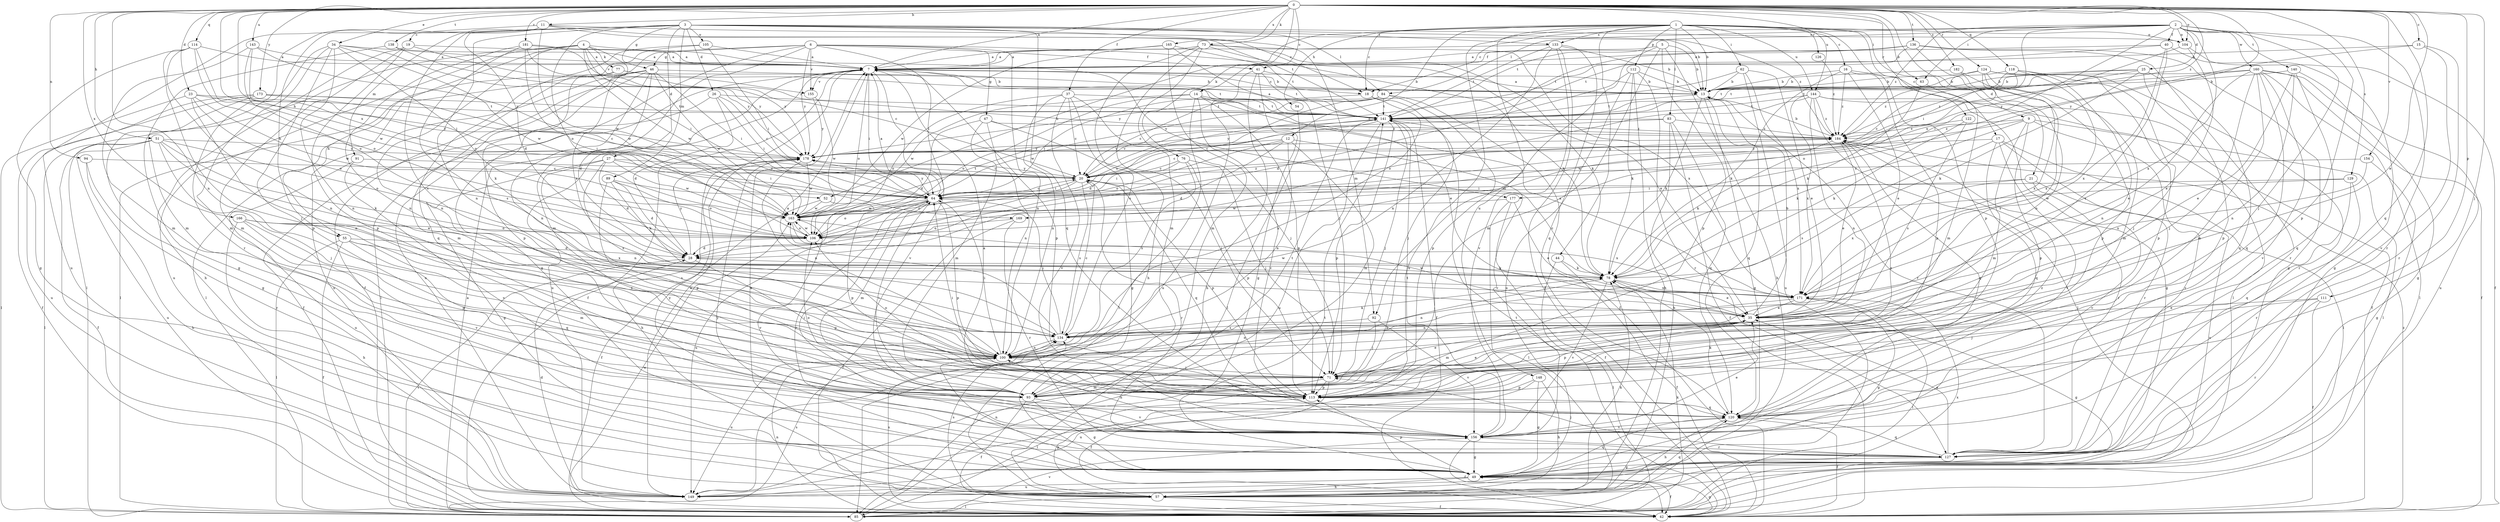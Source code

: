 strict digraph  {
0;
1;
2;
3;
4;
5;
6;
7;
9;
11;
12;
13;
14;
15;
16;
17;
18;
19;
20;
21;
23;
25;
26;
27;
28;
34;
35;
37;
40;
41;
42;
44;
46;
47;
49;
51;
52;
54;
55;
57;
62;
63;
64;
71;
73;
76;
77;
78;
83;
84;
85;
89;
91;
92;
93;
94;
100;
104;
105;
106;
111;
112;
113;
114;
118;
120;
122;
124;
126;
127;
129;
133;
134;
136;
138;
140;
141;
143;
144;
148;
149;
154;
155;
156;
160;
163;
165;
166;
169;
171;
173;
177;
178;
181;
182;
184;
0 -> 7  [label=a];
0 -> 9  [label=b];
0 -> 11  [label=b];
0 -> 14  [label=c];
0 -> 15  [label=c];
0 -> 21  [label=d];
0 -> 23  [label=d];
0 -> 34  [label=e];
0 -> 35  [label=e];
0 -> 37  [label=f];
0 -> 51  [label=h];
0 -> 52  [label=h];
0 -> 71  [label=j];
0 -> 73  [label=k];
0 -> 76  [label=k];
0 -> 94  [label=n];
0 -> 100  [label=n];
0 -> 104  [label=o];
0 -> 111  [label=p];
0 -> 114  [label=q];
0 -> 118  [label=q];
0 -> 120  [label=q];
0 -> 122  [label=r];
0 -> 124  [label=r];
0 -> 129  [label=s];
0 -> 136  [label=t];
0 -> 138  [label=t];
0 -> 143  [label=u];
0 -> 144  [label=u];
0 -> 154  [label=v];
0 -> 165  [label=x];
0 -> 166  [label=x];
0 -> 169  [label=x];
0 -> 173  [label=y];
0 -> 177  [label=y];
0 -> 181  [label=z];
0 -> 182  [label=z];
0 -> 184  [label=z];
1 -> 12  [label=b];
1 -> 13  [label=b];
1 -> 16  [label=c];
1 -> 17  [label=c];
1 -> 18  [label=c];
1 -> 44  [label=g];
1 -> 52  [label=h];
1 -> 54  [label=h];
1 -> 62  [label=i];
1 -> 63  [label=i];
1 -> 83  [label=l];
1 -> 104  [label=o];
1 -> 112  [label=p];
1 -> 113  [label=p];
1 -> 126  [label=r];
1 -> 133  [label=s];
1 -> 144  [label=u];
1 -> 148  [label=u];
1 -> 149  [label=u];
2 -> 18  [label=c];
2 -> 25  [label=d];
2 -> 40  [label=f];
2 -> 63  [label=i];
2 -> 64  [label=i];
2 -> 71  [label=j];
2 -> 84  [label=l];
2 -> 104  [label=o];
2 -> 113  [label=p];
2 -> 127  [label=r];
2 -> 140  [label=t];
2 -> 141  [label=t];
2 -> 160  [label=w];
2 -> 169  [label=x];
2 -> 171  [label=x];
2 -> 184  [label=z];
3 -> 26  [label=d];
3 -> 27  [label=d];
3 -> 28  [label=d];
3 -> 46  [label=g];
3 -> 55  [label=h];
3 -> 84  [label=l];
3 -> 89  [label=m];
3 -> 91  [label=m];
3 -> 92  [label=m];
3 -> 100  [label=n];
3 -> 104  [label=o];
3 -> 105  [label=o];
3 -> 106  [label=o];
3 -> 120  [label=q];
3 -> 133  [label=s];
3 -> 184  [label=z];
4 -> 55  [label=h];
4 -> 64  [label=i];
4 -> 77  [label=k];
4 -> 85  [label=l];
4 -> 100  [label=n];
4 -> 149  [label=u];
4 -> 155  [label=v];
4 -> 163  [label=w];
4 -> 171  [label=x];
4 -> 177  [label=y];
5 -> 13  [label=b];
5 -> 41  [label=f];
5 -> 57  [label=h];
5 -> 92  [label=m];
5 -> 93  [label=m];
5 -> 113  [label=p];
6 -> 41  [label=f];
6 -> 46  [label=g];
6 -> 47  [label=g];
6 -> 49  [label=g];
6 -> 64  [label=i];
6 -> 78  [label=k];
6 -> 93  [label=m];
6 -> 100  [label=n];
6 -> 149  [label=u];
6 -> 155  [label=v];
6 -> 178  [label=y];
7 -> 13  [label=b];
7 -> 18  [label=c];
7 -> 35  [label=e];
7 -> 42  [label=f];
7 -> 64  [label=i];
7 -> 85  [label=l];
7 -> 106  [label=o];
7 -> 113  [label=p];
7 -> 149  [label=u];
7 -> 155  [label=v];
7 -> 156  [label=v];
9 -> 78  [label=k];
9 -> 85  [label=l];
9 -> 93  [label=m];
9 -> 113  [label=p];
9 -> 127  [label=r];
9 -> 163  [label=w];
9 -> 184  [label=z];
11 -> 13  [label=b];
11 -> 18  [label=c];
11 -> 19  [label=c];
11 -> 127  [label=r];
11 -> 134  [label=s];
11 -> 141  [label=t];
11 -> 149  [label=u];
11 -> 163  [label=w];
12 -> 20  [label=c];
12 -> 28  [label=d];
12 -> 93  [label=m];
12 -> 100  [label=n];
12 -> 106  [label=o];
12 -> 156  [label=v];
12 -> 178  [label=y];
13 -> 7  [label=a];
13 -> 49  [label=g];
13 -> 78  [label=k];
13 -> 120  [label=q];
13 -> 127  [label=r];
13 -> 141  [label=t];
14 -> 85  [label=l];
14 -> 106  [label=o];
14 -> 113  [label=p];
14 -> 141  [label=t];
14 -> 156  [label=v];
14 -> 163  [label=w];
14 -> 171  [label=x];
15 -> 7  [label=a];
15 -> 64  [label=i];
15 -> 127  [label=r];
15 -> 156  [label=v];
16 -> 13  [label=b];
16 -> 35  [label=e];
16 -> 78  [label=k];
16 -> 85  [label=l];
16 -> 113  [label=p];
16 -> 184  [label=z];
17 -> 85  [label=l];
17 -> 120  [label=q];
17 -> 127  [label=r];
17 -> 134  [label=s];
17 -> 156  [label=v];
17 -> 178  [label=y];
18 -> 64  [label=i];
18 -> 71  [label=j];
18 -> 100  [label=n];
19 -> 7  [label=a];
19 -> 57  [label=h];
19 -> 93  [label=m];
19 -> 113  [label=p];
19 -> 178  [label=y];
20 -> 64  [label=i];
20 -> 106  [label=o];
20 -> 113  [label=p];
20 -> 120  [label=q];
20 -> 127  [label=r];
20 -> 134  [label=s];
20 -> 178  [label=y];
21 -> 64  [label=i];
21 -> 149  [label=u];
21 -> 156  [label=v];
21 -> 171  [label=x];
23 -> 85  [label=l];
23 -> 100  [label=n];
23 -> 106  [label=o];
23 -> 141  [label=t];
23 -> 163  [label=w];
23 -> 178  [label=y];
25 -> 13  [label=b];
25 -> 78  [label=k];
25 -> 113  [label=p];
25 -> 120  [label=q];
25 -> 141  [label=t];
25 -> 184  [label=z];
26 -> 20  [label=c];
26 -> 28  [label=d];
26 -> 42  [label=f];
26 -> 64  [label=i];
26 -> 141  [label=t];
27 -> 20  [label=c];
27 -> 28  [label=d];
27 -> 49  [label=g];
27 -> 64  [label=i];
27 -> 100  [label=n];
27 -> 134  [label=s];
27 -> 163  [label=w];
28 -> 78  [label=k];
28 -> 85  [label=l];
28 -> 113  [label=p];
28 -> 178  [label=y];
34 -> 7  [label=a];
34 -> 49  [label=g];
34 -> 93  [label=m];
34 -> 100  [label=n];
34 -> 106  [label=o];
34 -> 113  [label=p];
34 -> 163  [label=w];
34 -> 178  [label=y];
35 -> 13  [label=b];
35 -> 49  [label=g];
35 -> 93  [label=m];
35 -> 100  [label=n];
35 -> 113  [label=p];
35 -> 134  [label=s];
35 -> 163  [label=w];
37 -> 20  [label=c];
37 -> 49  [label=g];
37 -> 71  [label=j];
37 -> 100  [label=n];
37 -> 106  [label=o];
37 -> 141  [label=t];
37 -> 156  [label=v];
40 -> 7  [label=a];
40 -> 49  [label=g];
40 -> 134  [label=s];
40 -> 141  [label=t];
40 -> 171  [label=x];
41 -> 13  [label=b];
41 -> 49  [label=g];
41 -> 57  [label=h];
41 -> 141  [label=t];
41 -> 149  [label=u];
42 -> 49  [label=g];
42 -> 100  [label=n];
42 -> 134  [label=s];
42 -> 141  [label=t];
42 -> 163  [label=w];
42 -> 184  [label=z];
44 -> 42  [label=f];
44 -> 78  [label=k];
44 -> 85  [label=l];
46 -> 13  [label=b];
46 -> 28  [label=d];
46 -> 64  [label=i];
46 -> 85  [label=l];
46 -> 93  [label=m];
46 -> 100  [label=n];
46 -> 113  [label=p];
46 -> 149  [label=u];
46 -> 163  [label=w];
47 -> 28  [label=d];
47 -> 71  [label=j];
47 -> 93  [label=m];
47 -> 100  [label=n];
47 -> 184  [label=z];
49 -> 42  [label=f];
49 -> 57  [label=h];
49 -> 100  [label=n];
49 -> 113  [label=p];
49 -> 120  [label=q];
49 -> 149  [label=u];
49 -> 178  [label=y];
51 -> 35  [label=e];
51 -> 42  [label=f];
51 -> 71  [label=j];
51 -> 78  [label=k];
51 -> 85  [label=l];
51 -> 106  [label=o];
51 -> 149  [label=u];
51 -> 178  [label=y];
52 -> 42  [label=f];
52 -> 113  [label=p];
52 -> 163  [label=w];
54 -> 85  [label=l];
55 -> 28  [label=d];
55 -> 42  [label=f];
55 -> 85  [label=l];
55 -> 93  [label=m];
55 -> 120  [label=q];
55 -> 134  [label=s];
57 -> 7  [label=a];
57 -> 42  [label=f];
57 -> 78  [label=k];
57 -> 85  [label=l];
57 -> 113  [label=p];
57 -> 120  [label=q];
57 -> 134  [label=s];
57 -> 171  [label=x];
62 -> 13  [label=b];
62 -> 35  [label=e];
62 -> 149  [label=u];
62 -> 171  [label=x];
62 -> 178  [label=y];
63 -> 78  [label=k];
63 -> 93  [label=m];
64 -> 7  [label=a];
64 -> 20  [label=c];
64 -> 93  [label=m];
64 -> 106  [label=o];
64 -> 113  [label=p];
64 -> 127  [label=r];
64 -> 149  [label=u];
64 -> 163  [label=w];
64 -> 178  [label=y];
64 -> 184  [label=z];
71 -> 35  [label=e];
71 -> 42  [label=f];
71 -> 85  [label=l];
71 -> 93  [label=m];
71 -> 106  [label=o];
71 -> 113  [label=p];
73 -> 7  [label=a];
73 -> 35  [label=e];
73 -> 57  [label=h];
73 -> 78  [label=k];
73 -> 93  [label=m];
73 -> 134  [label=s];
73 -> 171  [label=x];
76 -> 20  [label=c];
76 -> 64  [label=i];
76 -> 71  [label=j];
76 -> 113  [label=p];
76 -> 134  [label=s];
77 -> 13  [label=b];
77 -> 78  [label=k];
77 -> 85  [label=l];
77 -> 141  [label=t];
78 -> 20  [label=c];
78 -> 35  [label=e];
78 -> 100  [label=n];
78 -> 156  [label=v];
78 -> 171  [label=x];
83 -> 20  [label=c];
83 -> 42  [label=f];
83 -> 57  [label=h];
83 -> 120  [label=q];
83 -> 178  [label=y];
83 -> 184  [label=z];
84 -> 20  [label=c];
84 -> 42  [label=f];
84 -> 106  [label=o];
84 -> 113  [label=p];
84 -> 141  [label=t];
84 -> 163  [label=w];
85 -> 7  [label=a];
85 -> 78  [label=k];
85 -> 134  [label=s];
85 -> 141  [label=t];
85 -> 156  [label=v];
89 -> 28  [label=d];
89 -> 64  [label=i];
89 -> 78  [label=k];
89 -> 106  [label=o];
89 -> 113  [label=p];
91 -> 20  [label=c];
91 -> 149  [label=u];
91 -> 156  [label=v];
92 -> 71  [label=j];
92 -> 134  [label=s];
92 -> 156  [label=v];
93 -> 42  [label=f];
93 -> 49  [label=g];
93 -> 64  [label=i];
93 -> 106  [label=o];
93 -> 141  [label=t];
93 -> 156  [label=v];
93 -> 184  [label=z];
94 -> 20  [label=c];
94 -> 57  [label=h];
94 -> 127  [label=r];
100 -> 64  [label=i];
100 -> 71  [label=j];
100 -> 149  [label=u];
104 -> 35  [label=e];
104 -> 42  [label=f];
104 -> 178  [label=y];
105 -> 7  [label=a];
105 -> 42  [label=f];
105 -> 64  [label=i];
105 -> 120  [label=q];
106 -> 28  [label=d];
106 -> 163  [label=w];
111 -> 35  [label=e];
111 -> 42  [label=f];
111 -> 71  [label=j];
111 -> 127  [label=r];
112 -> 13  [label=b];
112 -> 28  [label=d];
112 -> 57  [label=h];
112 -> 78  [label=k];
112 -> 127  [label=r];
112 -> 149  [label=u];
113 -> 35  [label=e];
113 -> 64  [label=i];
113 -> 120  [label=q];
114 -> 7  [label=a];
114 -> 49  [label=g];
114 -> 71  [label=j];
114 -> 100  [label=n];
114 -> 106  [label=o];
114 -> 163  [label=w];
118 -> 13  [label=b];
118 -> 20  [label=c];
118 -> 71  [label=j];
118 -> 100  [label=n];
118 -> 171  [label=x];
118 -> 184  [label=z];
120 -> 7  [label=a];
120 -> 42  [label=f];
120 -> 57  [label=h];
120 -> 78  [label=k];
120 -> 156  [label=v];
122 -> 78  [label=k];
122 -> 134  [label=s];
122 -> 184  [label=z];
124 -> 13  [label=b];
124 -> 93  [label=m];
124 -> 106  [label=o];
124 -> 113  [label=p];
124 -> 127  [label=r];
124 -> 141  [label=t];
124 -> 171  [label=x];
126 -> 184  [label=z];
127 -> 35  [label=e];
127 -> 49  [label=g];
127 -> 71  [label=j];
127 -> 120  [label=q];
129 -> 64  [label=i];
129 -> 120  [label=q];
129 -> 127  [label=r];
129 -> 163  [label=w];
133 -> 7  [label=a];
133 -> 13  [label=b];
133 -> 42  [label=f];
133 -> 100  [label=n];
133 -> 120  [label=q];
133 -> 141  [label=t];
133 -> 156  [label=v];
134 -> 7  [label=a];
134 -> 20  [label=c];
134 -> 64  [label=i];
134 -> 78  [label=k];
134 -> 100  [label=n];
136 -> 7  [label=a];
136 -> 20  [label=c];
136 -> 49  [label=g];
136 -> 100  [label=n];
136 -> 127  [label=r];
136 -> 141  [label=t];
138 -> 7  [label=a];
138 -> 93  [label=m];
138 -> 178  [label=y];
140 -> 13  [label=b];
140 -> 35  [label=e];
140 -> 49  [label=g];
140 -> 100  [label=n];
140 -> 120  [label=q];
141 -> 7  [label=a];
141 -> 20  [label=c];
141 -> 28  [label=d];
141 -> 42  [label=f];
141 -> 71  [label=j];
141 -> 113  [label=p];
141 -> 149  [label=u];
141 -> 184  [label=z];
143 -> 7  [label=a];
143 -> 64  [label=i];
143 -> 93  [label=m];
143 -> 106  [label=o];
143 -> 178  [label=y];
144 -> 42  [label=f];
144 -> 49  [label=g];
144 -> 85  [label=l];
144 -> 100  [label=n];
144 -> 106  [label=o];
144 -> 141  [label=t];
144 -> 171  [label=x];
144 -> 184  [label=z];
148 -> 49  [label=g];
148 -> 57  [label=h];
148 -> 113  [label=p];
148 -> 149  [label=u];
149 -> 7  [label=a];
149 -> 28  [label=d];
154 -> 20  [label=c];
154 -> 49  [label=g];
154 -> 171  [label=x];
155 -> 163  [label=w];
155 -> 178  [label=y];
156 -> 35  [label=e];
156 -> 42  [label=f];
156 -> 49  [label=g];
156 -> 64  [label=i];
156 -> 100  [label=n];
156 -> 127  [label=r];
156 -> 141  [label=t];
156 -> 178  [label=y];
156 -> 184  [label=z];
160 -> 13  [label=b];
160 -> 35  [label=e];
160 -> 42  [label=f];
160 -> 71  [label=j];
160 -> 85  [label=l];
160 -> 93  [label=m];
160 -> 120  [label=q];
160 -> 141  [label=t];
160 -> 149  [label=u];
160 -> 156  [label=v];
163 -> 106  [label=o];
163 -> 141  [label=t];
163 -> 156  [label=v];
163 -> 171  [label=x];
165 -> 7  [label=a];
165 -> 71  [label=j];
165 -> 93  [label=m];
165 -> 141  [label=t];
165 -> 163  [label=w];
166 -> 57  [label=h];
166 -> 106  [label=o];
166 -> 113  [label=p];
166 -> 134  [label=s];
166 -> 156  [label=v];
166 -> 171  [label=x];
169 -> 42  [label=f];
169 -> 106  [label=o];
169 -> 127  [label=r];
171 -> 35  [label=e];
171 -> 49  [label=g];
171 -> 85  [label=l];
171 -> 100  [label=n];
171 -> 163  [label=w];
173 -> 20  [label=c];
173 -> 42  [label=f];
173 -> 49  [label=g];
173 -> 64  [label=i];
173 -> 141  [label=t];
173 -> 149  [label=u];
177 -> 35  [label=e];
177 -> 42  [label=f];
177 -> 85  [label=l];
177 -> 163  [label=w];
178 -> 20  [label=c];
178 -> 57  [label=h];
178 -> 100  [label=n];
178 -> 163  [label=w];
181 -> 7  [label=a];
181 -> 20  [label=c];
181 -> 100  [label=n];
181 -> 134  [label=s];
181 -> 163  [label=w];
181 -> 184  [label=z];
182 -> 13  [label=b];
182 -> 113  [label=p];
182 -> 134  [label=s];
184 -> 13  [label=b];
184 -> 35  [label=e];
184 -> 78  [label=k];
184 -> 120  [label=q];
184 -> 127  [label=r];
184 -> 178  [label=y];
}
